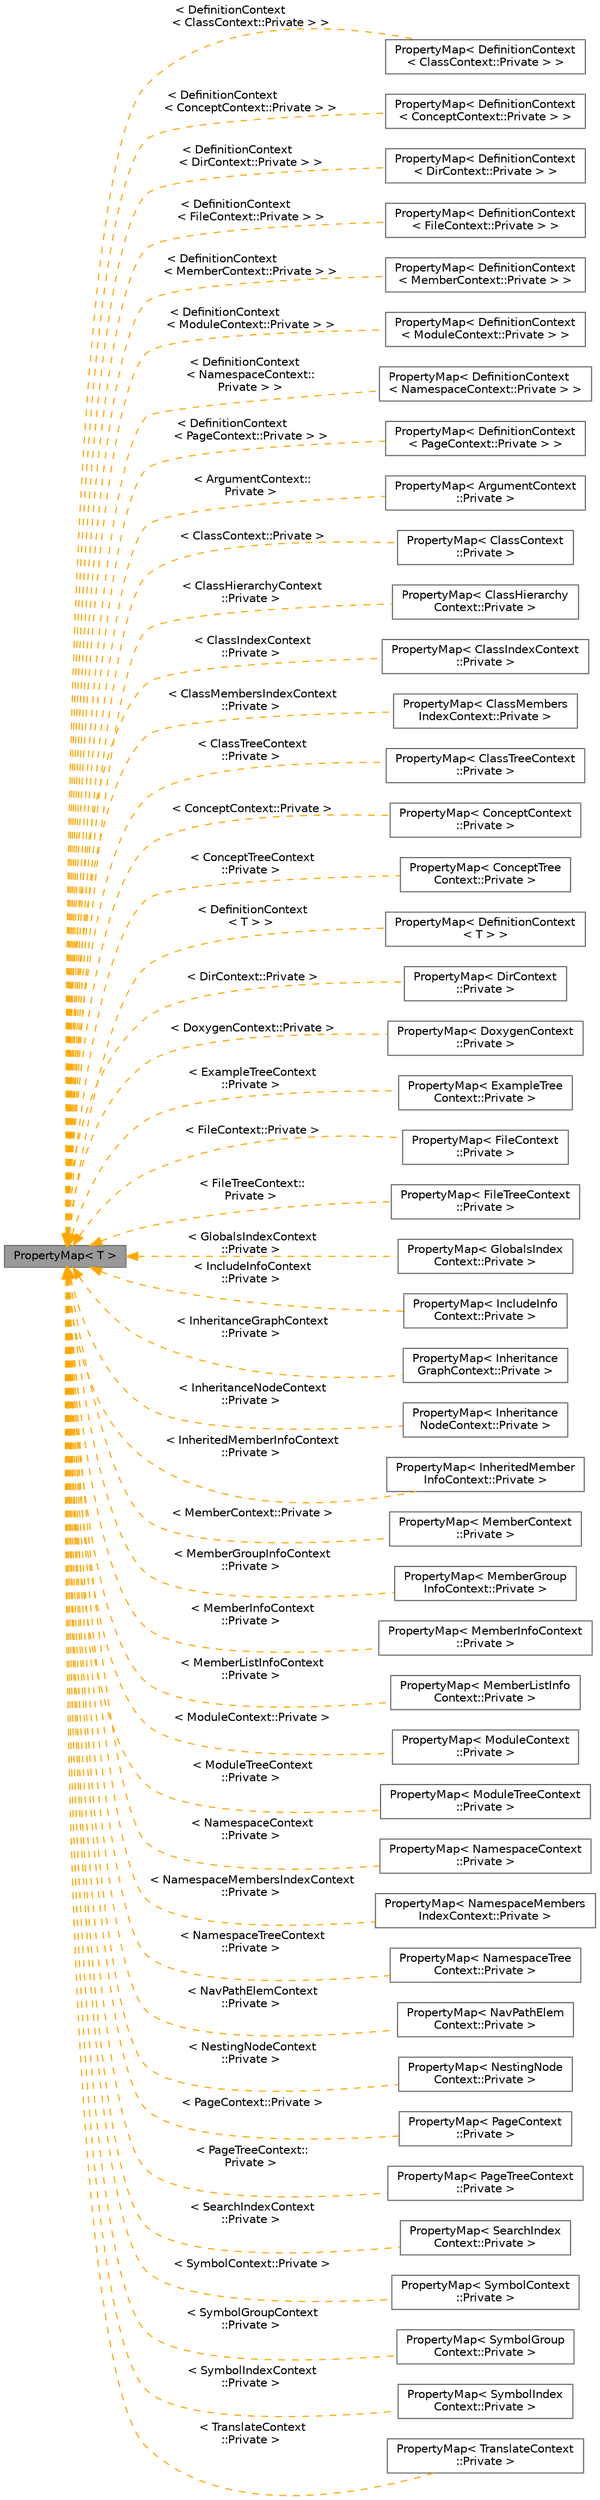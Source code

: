 digraph "PropertyMap&lt; T &gt;"
{
 // INTERACTIVE_SVG=YES
 // LATEX_PDF_SIZE
  bgcolor="transparent";
  edge [fontname=Helvetica,fontsize=10,labelfontname=Helvetica,labelfontsize=10];
  node [fontname=Helvetica,fontsize=10,shape=box,height=0.2,width=0.4];
  rankdir="LR";
  Node1 [label="PropertyMap\< T \>",height=0.2,width=0.4,color="gray40", fillcolor="grey60", style="filled", fontcolor="black",tooltip="Class representing a mapping of properties and the corresponding getter function."];
  Node1 -> Node2 [dir="back",color="orange",style="dashed",label=" \< DefinitionContext\l\< ClassContext::Private \> \>" ];
  Node2 [label="PropertyMap\< DefinitionContext\l\< ClassContext::Private \> \>",height=0.2,width=0.4,color="gray40", fillcolor="white", style="filled",URL="$d5/dbf/class_property_map.html",tooltip=" "];
  Node1 -> Node3 [dir="back",color="orange",style="dashed",label=" \< DefinitionContext\l\< ConceptContext::Private \> \>" ];
  Node3 [label="PropertyMap\< DefinitionContext\l\< ConceptContext::Private \> \>",height=0.2,width=0.4,color="gray40", fillcolor="white", style="filled",URL="$d5/dbf/class_property_map.html",tooltip=" "];
  Node1 -> Node4 [dir="back",color="orange",style="dashed",label=" \< DefinitionContext\l\< DirContext::Private \> \>" ];
  Node4 [label="PropertyMap\< DefinitionContext\l\< DirContext::Private \> \>",height=0.2,width=0.4,color="gray40", fillcolor="white", style="filled",URL="$d5/dbf/class_property_map.html",tooltip=" "];
  Node1 -> Node5 [dir="back",color="orange",style="dashed",label=" \< DefinitionContext\l\< FileContext::Private \> \>" ];
  Node5 [label="PropertyMap\< DefinitionContext\l\< FileContext::Private \> \>",height=0.2,width=0.4,color="gray40", fillcolor="white", style="filled",URL="$d5/dbf/class_property_map.html",tooltip=" "];
  Node1 -> Node6 [dir="back",color="orange",style="dashed",label=" \< DefinitionContext\l\< MemberContext::Private \> \>" ];
  Node6 [label="PropertyMap\< DefinitionContext\l\< MemberContext::Private \> \>",height=0.2,width=0.4,color="gray40", fillcolor="white", style="filled",URL="$d5/dbf/class_property_map.html",tooltip=" "];
  Node1 -> Node7 [dir="back",color="orange",style="dashed",label=" \< DefinitionContext\l\< ModuleContext::Private \> \>" ];
  Node7 [label="PropertyMap\< DefinitionContext\l\< ModuleContext::Private \> \>",height=0.2,width=0.4,color="gray40", fillcolor="white", style="filled",URL="$d5/dbf/class_property_map.html",tooltip=" "];
  Node1 -> Node8 [dir="back",color="orange",style="dashed",label=" \< DefinitionContext\l\< NamespaceContext::\lPrivate \> \>" ];
  Node8 [label="PropertyMap\< DefinitionContext\l\< NamespaceContext::Private \> \>",height=0.2,width=0.4,color="gray40", fillcolor="white", style="filled",URL="$d5/dbf/class_property_map.html",tooltip=" "];
  Node1 -> Node9 [dir="back",color="orange",style="dashed",label=" \< DefinitionContext\l\< PageContext::Private \> \>" ];
  Node9 [label="PropertyMap\< DefinitionContext\l\< PageContext::Private \> \>",height=0.2,width=0.4,color="gray40", fillcolor="white", style="filled",URL="$d5/dbf/class_property_map.html",tooltip=" "];
  Node1 -> Node10 [dir="back",color="orange",style="dashed",label=" \< ArgumentContext::\lPrivate \>" ];
  Node10 [label="PropertyMap\< ArgumentContext\l::Private \>",height=0.2,width=0.4,color="gray40", fillcolor="white", style="filled",URL="$d5/dbf/class_property_map.html",tooltip=" "];
  Node1 -> Node11 [dir="back",color="orange",style="dashed",label=" \< ClassContext::Private \>" ];
  Node11 [label="PropertyMap\< ClassContext\l::Private \>",height=0.2,width=0.4,color="gray40", fillcolor="white", style="filled",URL="$d5/dbf/class_property_map.html",tooltip=" "];
  Node1 -> Node12 [dir="back",color="orange",style="dashed",label=" \< ClassHierarchyContext\l::Private \>" ];
  Node12 [label="PropertyMap\< ClassHierarchy\lContext::Private \>",height=0.2,width=0.4,color="gray40", fillcolor="white", style="filled",URL="$d5/dbf/class_property_map.html",tooltip=" "];
  Node1 -> Node13 [dir="back",color="orange",style="dashed",label=" \< ClassIndexContext\l::Private \>" ];
  Node13 [label="PropertyMap\< ClassIndexContext\l::Private \>",height=0.2,width=0.4,color="gray40", fillcolor="white", style="filled",URL="$d5/dbf/class_property_map.html",tooltip=" "];
  Node1 -> Node14 [dir="back",color="orange",style="dashed",label=" \< ClassMembersIndexContext\l::Private \>" ];
  Node14 [label="PropertyMap\< ClassMembers\lIndexContext::Private \>",height=0.2,width=0.4,color="gray40", fillcolor="white", style="filled",URL="$d5/dbf/class_property_map.html",tooltip=" "];
  Node1 -> Node15 [dir="back",color="orange",style="dashed",label=" \< ClassTreeContext\l::Private \>" ];
  Node15 [label="PropertyMap\< ClassTreeContext\l::Private \>",height=0.2,width=0.4,color="gray40", fillcolor="white", style="filled",URL="$d5/dbf/class_property_map.html",tooltip=" "];
  Node1 -> Node16 [dir="back",color="orange",style="dashed",label=" \< ConceptContext::Private \>" ];
  Node16 [label="PropertyMap\< ConceptContext\l::Private \>",height=0.2,width=0.4,color="gray40", fillcolor="white", style="filled",URL="$d5/dbf/class_property_map.html",tooltip=" "];
  Node1 -> Node17 [dir="back",color="orange",style="dashed",label=" \< ConceptTreeContext\l::Private \>" ];
  Node17 [label="PropertyMap\< ConceptTree\lContext::Private \>",height=0.2,width=0.4,color="gray40", fillcolor="white", style="filled",URL="$d5/dbf/class_property_map.html",tooltip=" "];
  Node1 -> Node18 [dir="back",color="orange",style="dashed",label=" \< DefinitionContext\l\< T \> \>" ];
  Node18 [label="PropertyMap\< DefinitionContext\l\< T \> \>",height=0.2,width=0.4,color="gray40", fillcolor="white", style="filled",URL="$d5/dbf/class_property_map.html",tooltip=" "];
  Node1 -> Node19 [dir="back",color="orange",style="dashed",label=" \< DirContext::Private \>" ];
  Node19 [label="PropertyMap\< DirContext\l::Private \>",height=0.2,width=0.4,color="gray40", fillcolor="white", style="filled",URL="$d5/dbf/class_property_map.html",tooltip=" "];
  Node1 -> Node20 [dir="back",color="orange",style="dashed",label=" \< DoxygenContext::Private \>" ];
  Node20 [label="PropertyMap\< DoxygenContext\l::Private \>",height=0.2,width=0.4,color="gray40", fillcolor="white", style="filled",URL="$d5/dbf/class_property_map.html",tooltip=" "];
  Node1 -> Node21 [dir="back",color="orange",style="dashed",label=" \< ExampleTreeContext\l::Private \>" ];
  Node21 [label="PropertyMap\< ExampleTree\lContext::Private \>",height=0.2,width=0.4,color="gray40", fillcolor="white", style="filled",URL="$d5/dbf/class_property_map.html",tooltip=" "];
  Node1 -> Node22 [dir="back",color="orange",style="dashed",label=" \< FileContext::Private \>" ];
  Node22 [label="PropertyMap\< FileContext\l::Private \>",height=0.2,width=0.4,color="gray40", fillcolor="white", style="filled",URL="$d5/dbf/class_property_map.html",tooltip=" "];
  Node1 -> Node23 [dir="back",color="orange",style="dashed",label=" \< FileTreeContext::\lPrivate \>" ];
  Node23 [label="PropertyMap\< FileTreeContext\l::Private \>",height=0.2,width=0.4,color="gray40", fillcolor="white", style="filled",URL="$d5/dbf/class_property_map.html",tooltip=" "];
  Node1 -> Node24 [dir="back",color="orange",style="dashed",label=" \< GlobalsIndexContext\l::Private \>" ];
  Node24 [label="PropertyMap\< GlobalsIndex\lContext::Private \>",height=0.2,width=0.4,color="gray40", fillcolor="white", style="filled",URL="$d5/dbf/class_property_map.html",tooltip=" "];
  Node1 -> Node25 [dir="back",color="orange",style="dashed",label=" \< IncludeInfoContext\l::Private \>" ];
  Node25 [label="PropertyMap\< IncludeInfo\lContext::Private \>",height=0.2,width=0.4,color="gray40", fillcolor="white", style="filled",URL="$d5/dbf/class_property_map.html",tooltip=" "];
  Node1 -> Node26 [dir="back",color="orange",style="dashed",label=" \< InheritanceGraphContext\l::Private \>" ];
  Node26 [label="PropertyMap\< Inheritance\lGraphContext::Private \>",height=0.2,width=0.4,color="gray40", fillcolor="white", style="filled",URL="$d5/dbf/class_property_map.html",tooltip=" "];
  Node1 -> Node27 [dir="back",color="orange",style="dashed",label=" \< InheritanceNodeContext\l::Private \>" ];
  Node27 [label="PropertyMap\< Inheritance\lNodeContext::Private \>",height=0.2,width=0.4,color="gray40", fillcolor="white", style="filled",URL="$d5/dbf/class_property_map.html",tooltip=" "];
  Node1 -> Node28 [dir="back",color="orange",style="dashed",label=" \< InheritedMemberInfoContext\l::Private \>" ];
  Node28 [label="PropertyMap\< InheritedMember\lInfoContext::Private \>",height=0.2,width=0.4,color="gray40", fillcolor="white", style="filled",URL="$d5/dbf/class_property_map.html",tooltip=" "];
  Node1 -> Node29 [dir="back",color="orange",style="dashed",label=" \< MemberContext::Private \>" ];
  Node29 [label="PropertyMap\< MemberContext\l::Private \>",height=0.2,width=0.4,color="gray40", fillcolor="white", style="filled",URL="$d5/dbf/class_property_map.html",tooltip=" "];
  Node1 -> Node30 [dir="back",color="orange",style="dashed",label=" \< MemberGroupInfoContext\l::Private \>" ];
  Node30 [label="PropertyMap\< MemberGroup\lInfoContext::Private \>",height=0.2,width=0.4,color="gray40", fillcolor="white", style="filled",URL="$d5/dbf/class_property_map.html",tooltip=" "];
  Node1 -> Node31 [dir="back",color="orange",style="dashed",label=" \< MemberInfoContext\l::Private \>" ];
  Node31 [label="PropertyMap\< MemberInfoContext\l::Private \>",height=0.2,width=0.4,color="gray40", fillcolor="white", style="filled",URL="$d5/dbf/class_property_map.html",tooltip=" "];
  Node1 -> Node32 [dir="back",color="orange",style="dashed",label=" \< MemberListInfoContext\l::Private \>" ];
  Node32 [label="PropertyMap\< MemberListInfo\lContext::Private \>",height=0.2,width=0.4,color="gray40", fillcolor="white", style="filled",URL="$d5/dbf/class_property_map.html",tooltip=" "];
  Node1 -> Node33 [dir="back",color="orange",style="dashed",label=" \< ModuleContext::Private \>" ];
  Node33 [label="PropertyMap\< ModuleContext\l::Private \>",height=0.2,width=0.4,color="gray40", fillcolor="white", style="filled",URL="$d5/dbf/class_property_map.html",tooltip=" "];
  Node1 -> Node34 [dir="back",color="orange",style="dashed",label=" \< ModuleTreeContext\l::Private \>" ];
  Node34 [label="PropertyMap\< ModuleTreeContext\l::Private \>",height=0.2,width=0.4,color="gray40", fillcolor="white", style="filled",URL="$d5/dbf/class_property_map.html",tooltip=" "];
  Node1 -> Node35 [dir="back",color="orange",style="dashed",label=" \< NamespaceContext\l::Private \>" ];
  Node35 [label="PropertyMap\< NamespaceContext\l::Private \>",height=0.2,width=0.4,color="gray40", fillcolor="white", style="filled",URL="$d5/dbf/class_property_map.html",tooltip=" "];
  Node1 -> Node36 [dir="back",color="orange",style="dashed",label=" \< NamespaceMembersIndexContext\l::Private \>" ];
  Node36 [label="PropertyMap\< NamespaceMembers\lIndexContext::Private \>",height=0.2,width=0.4,color="gray40", fillcolor="white", style="filled",URL="$d5/dbf/class_property_map.html",tooltip=" "];
  Node1 -> Node37 [dir="back",color="orange",style="dashed",label=" \< NamespaceTreeContext\l::Private \>" ];
  Node37 [label="PropertyMap\< NamespaceTree\lContext::Private \>",height=0.2,width=0.4,color="gray40", fillcolor="white", style="filled",URL="$d5/dbf/class_property_map.html",tooltip=" "];
  Node1 -> Node38 [dir="back",color="orange",style="dashed",label=" \< NavPathElemContext\l::Private \>" ];
  Node38 [label="PropertyMap\< NavPathElem\lContext::Private \>",height=0.2,width=0.4,color="gray40", fillcolor="white", style="filled",URL="$d5/dbf/class_property_map.html",tooltip=" "];
  Node1 -> Node39 [dir="back",color="orange",style="dashed",label=" \< NestingNodeContext\l::Private \>" ];
  Node39 [label="PropertyMap\< NestingNode\lContext::Private \>",height=0.2,width=0.4,color="gray40", fillcolor="white", style="filled",URL="$d5/dbf/class_property_map.html",tooltip=" "];
  Node1 -> Node40 [dir="back",color="orange",style="dashed",label=" \< PageContext::Private \>" ];
  Node40 [label="PropertyMap\< PageContext\l::Private \>",height=0.2,width=0.4,color="gray40", fillcolor="white", style="filled",URL="$d5/dbf/class_property_map.html",tooltip=" "];
  Node1 -> Node41 [dir="back",color="orange",style="dashed",label=" \< PageTreeContext::\lPrivate \>" ];
  Node41 [label="PropertyMap\< PageTreeContext\l::Private \>",height=0.2,width=0.4,color="gray40", fillcolor="white", style="filled",URL="$d5/dbf/class_property_map.html",tooltip=" "];
  Node1 -> Node42 [dir="back",color="orange",style="dashed",label=" \< SearchIndexContext\l::Private \>" ];
  Node42 [label="PropertyMap\< SearchIndex\lContext::Private \>",height=0.2,width=0.4,color="gray40", fillcolor="white", style="filled",URL="$d5/dbf/class_property_map.html",tooltip=" "];
  Node1 -> Node43 [dir="back",color="orange",style="dashed",label=" \< SymbolContext::Private \>" ];
  Node43 [label="PropertyMap\< SymbolContext\l::Private \>",height=0.2,width=0.4,color="gray40", fillcolor="white", style="filled",URL="$d5/dbf/class_property_map.html",tooltip=" "];
  Node1 -> Node44 [dir="back",color="orange",style="dashed",label=" \< SymbolGroupContext\l::Private \>" ];
  Node44 [label="PropertyMap\< SymbolGroup\lContext::Private \>",height=0.2,width=0.4,color="gray40", fillcolor="white", style="filled",URL="$d5/dbf/class_property_map.html",tooltip=" "];
  Node1 -> Node45 [dir="back",color="orange",style="dashed",label=" \< SymbolIndexContext\l::Private \>" ];
  Node45 [label="PropertyMap\< SymbolIndex\lContext::Private \>",height=0.2,width=0.4,color="gray40", fillcolor="white", style="filled",URL="$d5/dbf/class_property_map.html",tooltip=" "];
  Node1 -> Node46 [dir="back",color="orange",style="dashed",label=" \< TranslateContext\l::Private \>" ];
  Node46 [label="PropertyMap\< TranslateContext\l::Private \>",height=0.2,width=0.4,color="gray40", fillcolor="white", style="filled",URL="$d5/dbf/class_property_map.html",tooltip=" "];
}
